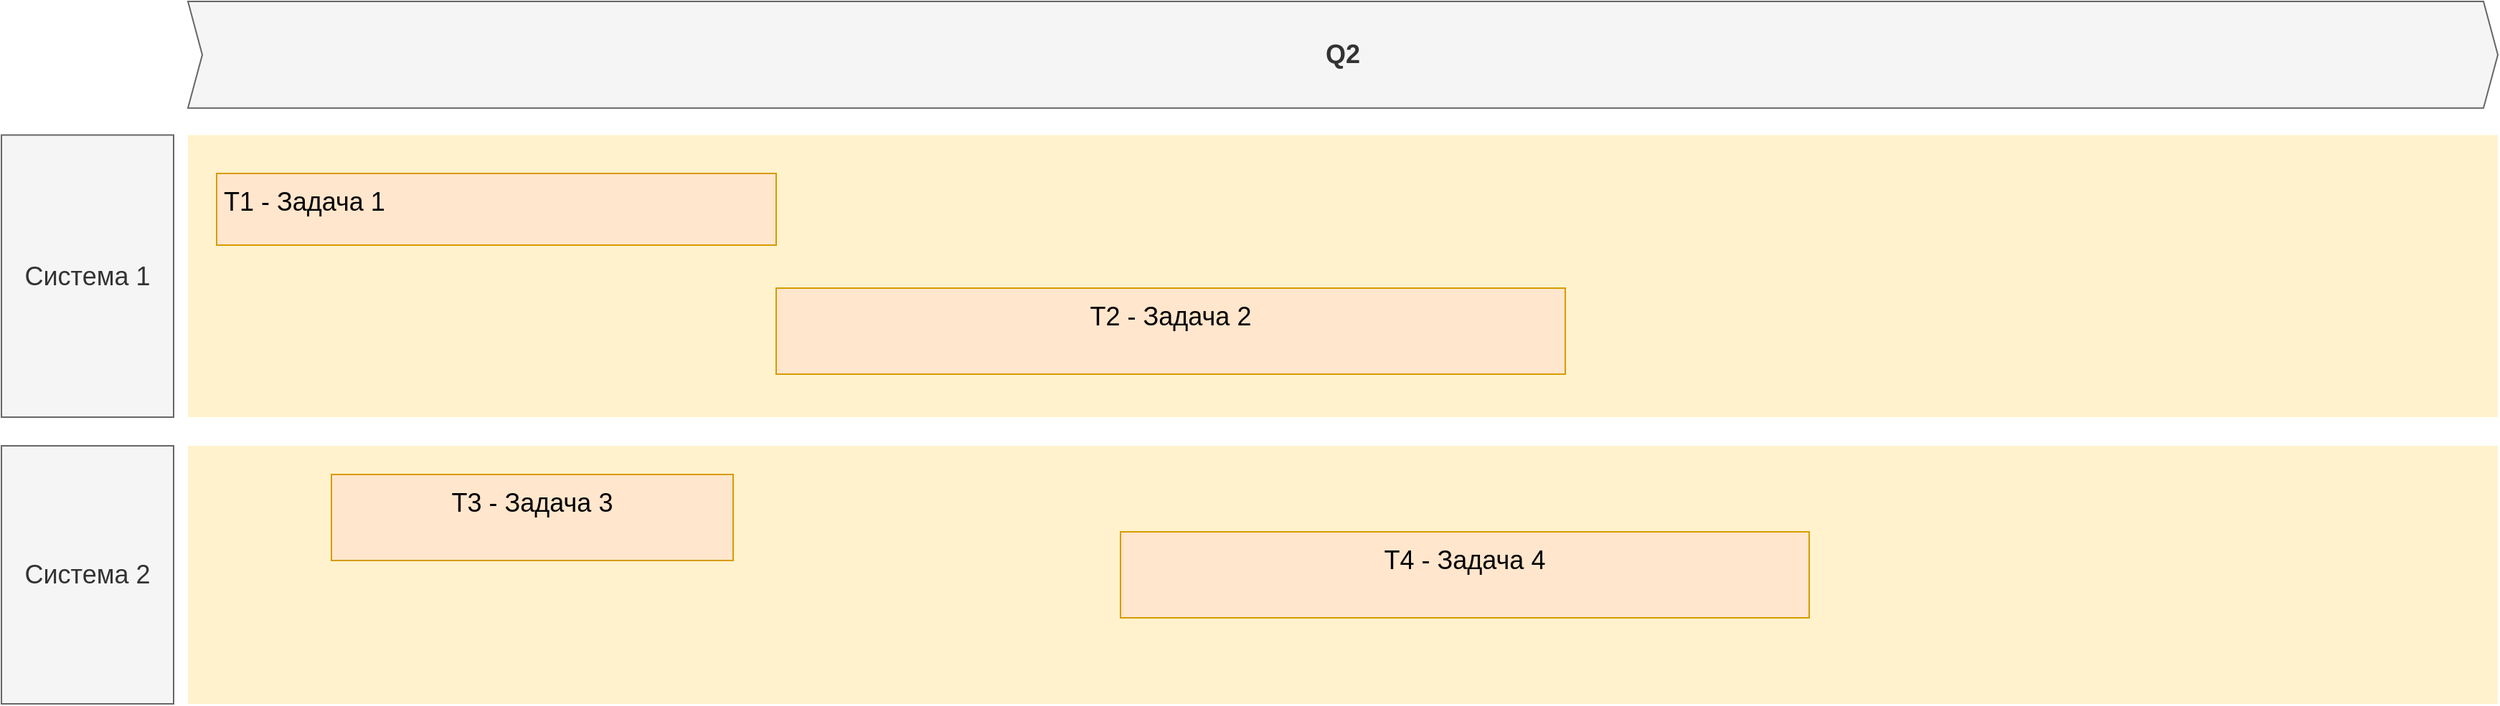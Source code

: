 <mxfile version="22.1.22" type="embed" pages="3">
  <diagram id="1zcTAVt1k4KSup7FvAfL" name="Roadmap">
    <mxGraphModel dx="4961" dy="3474" grid="1" gridSize="10" guides="1" tooltips="1" connect="1" arrows="1" fold="1" page="1" pageScale="1" pageWidth="3300" pageHeight="2339" math="0" shadow="0">
      <root>
        <mxCell id="3D7FDG2aXA9G618_Kong-0" />
        <mxCell id="3D7FDG2aXA9G618_Kong-1" parent="3D7FDG2aXA9G618_Kong-0" />
        <mxCell id="wGroBH12Sy7-OgBsN0fJ-2" value="" style="shape=rect;fillColor=#fff2cc;strokeColor=none;fontSize=24;html=1;whiteSpace=wrap;align=left;verticalAlign=top;spacing=5;rounded=0;" parent="3D7FDG2aXA9G618_Kong-1" vertex="1">
          <mxGeometry x="-2500" y="-930" width="1610" height="180" as="geometry" />
        </mxCell>
        <mxCell id="wGroBH12Sy7-OgBsN0fJ-4" value="" style="shape=rect;fillColor=#fff2cc;strokeColor=none;fontSize=24;html=1;whiteSpace=wrap;align=left;verticalAlign=top;spacing=5;rounded=0;" parent="3D7FDG2aXA9G618_Kong-1" vertex="1">
          <mxGeometry x="-2500" y="-1146.8" width="1610" height="196.8" as="geometry" />
        </mxCell>
        <mxCell id="wGroBH12Sy7-OgBsN0fJ-5" value="T1 - Задача 1" style="shape=rect;fillColor=#ffe6cc;strokeColor=#d79b00;fontSize=18;html=1;whiteSpace=wrap;align=left;verticalAlign=top;spacing=5;rounded=0;" parent="3D7FDG2aXA9G618_Kong-1" vertex="1">
          <mxGeometry x="-2480" y="-1120" width="390" height="50" as="geometry" />
        </mxCell>
        <mxCell id="wGroBH12Sy7-OgBsN0fJ-6" value="&lt;span style=&quot;text-align: left;&quot;&gt;T2 - Задача 2&lt;/span&gt;" style="shape=rect;fillColor=#ffe6cc;strokeColor=#d79b00;fontSize=18;html=1;whiteSpace=wrap;align=center;verticalAlign=top;spacing=5;rounded=0;" parent="3D7FDG2aXA9G618_Kong-1" vertex="1">
          <mxGeometry x="-2090" y="-1040" width="550" height="60" as="geometry" />
        </mxCell>
        <mxCell id="wGroBH12Sy7-OgBsN0fJ-7" value="Система 1" style="rounded=0;whiteSpace=wrap;html=1;fillColor=#f5f5f5;fontColor=#333333;strokeColor=#666666;fontSize=18;" parent="3D7FDG2aXA9G618_Kong-1" vertex="1">
          <mxGeometry x="-2630" y="-1146.8" width="120" height="196.8" as="geometry" />
        </mxCell>
        <mxCell id="wGroBH12Sy7-OgBsN0fJ-8" value="Система 2" style="rounded=0;whiteSpace=wrap;html=1;fillColor=#f5f5f5;fontColor=#333333;strokeColor=#666666;fontSize=18;" parent="3D7FDG2aXA9G618_Kong-1" vertex="1">
          <mxGeometry x="-2630" y="-930" width="120" height="180" as="geometry" />
        </mxCell>
        <mxCell id="wGroBH12Sy7-OgBsN0fJ-9" value="Q2" style="shape=step;perimeter=stepPerimeter;whiteSpace=wrap;html=1;fixedSize=1;size=10;fillColor=#f5f5f5;strokeColor=#666666;fontSize=18;fontStyle=1;align=center;rounded=0;fontColor=#333333;" parent="3D7FDG2aXA9G618_Kong-1" vertex="1">
          <mxGeometry x="-2500" y="-1240" width="1610" height="74.4" as="geometry" />
        </mxCell>
        <mxCell id="wGroBH12Sy7-OgBsN0fJ-11" value="T4 - Задача 4" style="shape=rect;fillColor=#ffe6cc;strokeColor=#d79b00;fontSize=18;html=1;whiteSpace=wrap;align=center;verticalAlign=top;spacing=5;rounded=0;" parent="3D7FDG2aXA9G618_Kong-1" vertex="1">
          <mxGeometry x="-1850" y="-870" width="480" height="60" as="geometry" />
        </mxCell>
        <mxCell id="wGroBH12Sy7-OgBsN0fJ-15" value="T3 - Задача 3" style="shape=rect;fillColor=#ffe6cc;strokeColor=#d79b00;fontSize=18;html=1;whiteSpace=wrap;align=center;verticalAlign=top;spacing=5;rounded=0;" parent="3D7FDG2aXA9G618_Kong-1" vertex="1">
          <mxGeometry x="-2400" y="-910" width="280" height="60" as="geometry" />
        </mxCell>
      </root>
    </mxGraphModel>
  </diagram>
  <diagram id="6faDem5PxRRIMGQd80wj" name="Roadmap_change">
    <mxGraphModel dx="7157" dy="4207" grid="1" gridSize="10" guides="1" tooltips="1" connect="1" arrows="1" fold="1" page="1" pageScale="1" pageWidth="3300" pageHeight="2339" math="0" shadow="0">
      <root>
        <mxCell id="0" />
        <mxCell id="1" parent="0" />
        <mxCell id="QlwB00z0-otb056kdUWZ-19" value="" style="shape=rect;fillColor=#fff2cc;strokeColor=none;fontSize=24;html=1;whiteSpace=wrap;align=left;verticalAlign=top;spacing=5;rounded=0;" parent="1" vertex="1">
          <mxGeometry x="-2500" y="-530" width="1620" height="190" as="geometry" />
        </mxCell>
        <mxCell id="QlwB00z0-otb056kdUWZ-18" value="" style="shape=rect;fillColor=#fff2cc;strokeColor=none;fontSize=24;html=1;whiteSpace=wrap;align=left;verticalAlign=top;spacing=5;rounded=0;" parent="1" vertex="1">
          <mxGeometry x="-2500" y="-730" width="1620" height="180" as="geometry" />
        </mxCell>
        <mxCell id="QlwB00z0-otb056kdUWZ-17" value="" style="shape=rect;fillColor=#fff2cc;strokeColor=none;fontSize=24;html=1;whiteSpace=wrap;align=left;verticalAlign=top;spacing=5;rounded=0;" parent="1" vertex="1">
          <mxGeometry x="-2500" y="-930" width="1610" height="180" as="geometry" />
        </mxCell>
        <mxCell id="QlwB00z0-otb056kdUWZ-3" value="" style="shape=rect;fillColor=#fff2cc;strokeColor=none;fontSize=24;html=1;whiteSpace=wrap;align=left;verticalAlign=top;spacing=5;rounded=0;" parent="1" vertex="1">
          <mxGeometry x="-2500" y="-1146.8" width="1610" height="196.8" as="geometry" />
        </mxCell>
        <mxCell id="QlwB00z0-otb056kdUWZ-4" value="T1 - API сервиса интеграции депозитов АБС" style="shape=rect;fillColor=#ffe6cc;strokeColor=#d79b00;fontSize=18;html=1;whiteSpace=wrap;align=left;verticalAlign=top;spacing=5;rounded=0;" parent="1" vertex="1">
          <mxGeometry x="-2480" y="-1120" width="390" height="50" as="geometry" />
        </mxCell>
        <mxCell id="QlwB00z0-otb056kdUWZ-5" value="T2 - Передача файлов на SFTP-сервер" style="shape=rect;fillColor=#ffe6cc;strokeColor=#d79b00;fontSize=18;html=1;whiteSpace=wrap;align=center;verticalAlign=top;spacing=5;rounded=0;" parent="1" vertex="1">
          <mxGeometry x="-2120" y="-1040" width="550" height="60" as="geometry" />
        </mxCell>
        <mxCell id="QlwB00z0-otb056kdUWZ-6" value="АБС&lt;div&gt;Сервис интеграции депозитов&lt;/div&gt;" style="rounded=0;whiteSpace=wrap;html=1;fillColor=#f5f5f5;fontColor=#333333;strokeColor=#666666;fontSize=18;" parent="1" vertex="1">
          <mxGeometry x="-2630" y="-1146.8" width="120" height="196.8" as="geometry" />
        </mxCell>
        <mxCell id="QlwB00z0-otb056kdUWZ-7" value="SFTP" style="rounded=0;whiteSpace=wrap;html=1;fillColor=#f5f5f5;fontColor=#333333;strokeColor=#666666;fontSize=18;" parent="1" vertex="1">
          <mxGeometry x="-2630" y="-930" width="120" height="180" as="geometry" />
        </mxCell>
        <mxCell id="QlwB00z0-otb056kdUWZ-8" value="Q2" style="shape=step;perimeter=stepPerimeter;whiteSpace=wrap;html=1;fixedSize=1;size=10;fillColor=#f5f5f5;strokeColor=#666666;fontSize=18;fontStyle=1;align=center;rounded=0;fontColor=#333333;" parent="1" vertex="1">
          <mxGeometry x="-2500" y="-1240" width="1610" height="74.4" as="geometry" />
        </mxCell>
        <mxCell id="QlwB00z0-otb056kdUWZ-11" value="T5 - Вывод ставок пользователю системы колл-центра" style="shape=rect;fillColor=#ffe6cc;strokeColor=#d79b00;fontSize=18;html=1;whiteSpace=wrap;align=center;verticalAlign=top;spacing=5;rounded=0;" parent="1" vertex="1">
          <mxGeometry x="-1860" y="-640" width="940" height="50" as="geometry" />
        </mxCell>
        <mxCell id="QlwB00z0-otb056kdUWZ-12" value="T4 - Получение ставок через API интеграции АБС" style="shape=rect;fillColor=#ffe6cc;strokeColor=#d79b00;fontSize=18;html=1;whiteSpace=wrap;align=center;verticalAlign=top;spacing=5;rounded=0;" parent="1" vertex="1">
          <mxGeometry x="-2060" y="-720" width="480" height="60" as="geometry" />
        </mxCell>
        <mxCell id="QlwB00z0-otb056kdUWZ-13" value="T6 - Получение файлов с SFTP для операторов партнера" style="shape=rect;fillColor=#ffe6cc;strokeColor=#d79b00;fontSize=18;html=1;whiteSpace=wrap;align=center;verticalAlign=top;spacing=5;rounded=0;" parent="1" vertex="1">
          <mxGeometry x="-1560" y="-470" width="640" height="50" as="geometry" />
        </mxCell>
        <mxCell id="QlwB00z0-otb056kdUWZ-14" value="Система колл-центра" style="rounded=0;whiteSpace=wrap;html=1;fillColor=#f5f5f5;fontColor=#333333;strokeColor=#666666;fontSize=18;" parent="1" vertex="1">
          <mxGeometry x="-2630" y="-730" width="120" height="180" as="geometry" />
        </mxCell>
        <mxCell id="QlwB00z0-otb056kdUWZ-15" value="Система&amp;nbsp; партнерского колл-центра" style="rounded=0;whiteSpace=wrap;html=1;fillColor=#f5f5f5;fontColor=#333333;strokeColor=#666666;fontSize=18;" parent="1" vertex="1">
          <mxGeometry x="-2630" y="-530" width="120" height="190" as="geometry" />
        </mxCell>
        <mxCell id="QlwB00z0-otb056kdUWZ-16" value="T3 - Развернуть SFTP сервер" style="shape=rect;fillColor=#ffe6cc;strokeColor=#d79b00;fontSize=18;html=1;whiteSpace=wrap;align=center;verticalAlign=top;spacing=5;rounded=0;" parent="1" vertex="1">
          <mxGeometry x="-2400" y="-910" width="280" height="60" as="geometry" />
        </mxCell>
      </root>
    </mxGraphModel>
  </diagram>
  <diagram id="JDCeIwPB_j4cEsDMjzoA" name="Result">
    <mxGraphModel dx="4969" dy="3473" grid="1" gridSize="10" guides="1" tooltips="1" connect="1" arrows="1" fold="1" page="1" pageScale="1" pageWidth="827" pageHeight="1169" math="0" shadow="0">
      <root>
        <mxCell id="0" />
        <mxCell id="1" parent="0" />
        <mxCell id="kXdAT5Pf6SmMDXkXD_cQ-1" value="" style="shape=rect;fillColor=#fff2cc;strokeColor=none;fontSize=24;html=1;whiteSpace=wrap;align=left;verticalAlign=top;spacing=5;rounded=0;" parent="1" vertex="1">
          <mxGeometry x="-2500" y="-480" width="1620" height="190" as="geometry" />
        </mxCell>
        <mxCell id="kXdAT5Pf6SmMDXkXD_cQ-2" value="" style="shape=rect;fillColor=#fff2cc;strokeColor=none;fontSize=24;html=1;whiteSpace=wrap;align=left;verticalAlign=top;spacing=5;rounded=0;" parent="1" vertex="1">
          <mxGeometry x="-2500" y="-730" width="1620" height="220" as="geometry" />
        </mxCell>
        <mxCell id="kXdAT5Pf6SmMDXkXD_cQ-3" value="" style="shape=rect;fillColor=#fff2cc;strokeColor=none;fontSize=24;html=1;whiteSpace=wrap;align=left;verticalAlign=top;spacing=5;rounded=0;" parent="1" vertex="1">
          <mxGeometry x="-2500" y="-930" width="1610" height="180" as="geometry" />
        </mxCell>
        <mxCell id="kXdAT5Pf6SmMDXkXD_cQ-4" value="" style="shape=rect;fillColor=#fff2cc;strokeColor=none;fontSize=24;html=1;whiteSpace=wrap;align=left;verticalAlign=top;spacing=5;rounded=0;" parent="1" vertex="1">
          <mxGeometry x="-2500" y="-1146.8" width="1610" height="196.8" as="geometry" />
        </mxCell>
        <mxCell id="kXdAT5Pf6SmMDXkXD_cQ-5" value="API сервиса интеграции депозитов АБС" style="shape=rect;fillColor=#ffe6cc;strokeColor=#d79b00;fontSize=18;html=1;whiteSpace=wrap;align=left;verticalAlign=top;spacing=5;rounded=0;" parent="1" vertex="1">
          <mxGeometry x="-2480" y="-1120" width="390" height="50" as="geometry" />
        </mxCell>
        <mxCell id="kXdAT5Pf6SmMDXkXD_cQ-6" value="Система управления ставками" style="rounded=0;whiteSpace=wrap;html=1;fillColor=#f5f5f5;fontColor=#333333;strokeColor=#666666;fontSize=18;" parent="1" vertex="1">
          <mxGeometry x="-2630" y="-1146.8" width="120" height="196.8" as="geometry" />
        </mxCell>
        <mxCell id="kXdAT5Pf6SmMDXkXD_cQ-7" value="SFTP" style="rounded=0;whiteSpace=wrap;html=1;fillColor=#f5f5f5;fontColor=#333333;strokeColor=#666666;fontSize=18;" parent="1" vertex="1">
          <mxGeometry x="-2630" y="-930" width="120" height="180" as="geometry" />
        </mxCell>
        <mxCell id="kXdAT5Pf6SmMDXkXD_cQ-8" value="6мес" style="shape=step;perimeter=stepPerimeter;whiteSpace=wrap;html=1;fixedSize=1;size=10;fillColor=#f5f5f5;strokeColor=#666666;fontSize=18;fontStyle=1;align=center;rounded=0;fontColor=#333333;" parent="1" vertex="1">
          <mxGeometry x="-2500" y="-1240" width="1610" height="74.4" as="geometry" />
        </mxCell>
        <mxCell id="kXdAT5Pf6SmMDXkXD_cQ-9" value="Система колл-центра" style="rounded=0;whiteSpace=wrap;html=1;fillColor=#f5f5f5;fontColor=#333333;strokeColor=#666666;fontSize=18;" parent="1" vertex="1">
          <mxGeometry x="-2630" y="-730" width="120" height="220" as="geometry" />
        </mxCell>
        <mxCell id="kXdAT5Pf6SmMDXkXD_cQ-10" value="Система&amp;nbsp; партнерского колл-центра" style="rounded=0;whiteSpace=wrap;html=1;fillColor=#f5f5f5;fontColor=#333333;strokeColor=#666666;fontSize=18;" parent="1" vertex="1">
          <mxGeometry x="-2630" y="-480" width="120" height="190" as="geometry" />
        </mxCell>
        <mxCell id="kXdAT5Pf6SmMDXkXD_cQ-11" value="" style="shape=rect;fillColor=#fff2cc;strokeColor=none;fontSize=24;html=1;whiteSpace=wrap;align=left;verticalAlign=top;spacing=5;rounded=0;" parent="1" vertex="1">
          <mxGeometry x="-870" y="-480" width="1620" height="190" as="geometry" />
        </mxCell>
        <mxCell id="kXdAT5Pf6SmMDXkXD_cQ-12" value="" style="shape=rect;fillColor=#fff2cc;strokeColor=none;fontSize=24;html=1;whiteSpace=wrap;align=left;verticalAlign=top;spacing=5;rounded=0;" parent="1" vertex="1">
          <mxGeometry x="-870" y="-730" width="1620" height="180" as="geometry" />
        </mxCell>
        <mxCell id="kXdAT5Pf6SmMDXkXD_cQ-13" value="" style="shape=rect;fillColor=#fff2cc;strokeColor=none;fontSize=24;html=1;whiteSpace=wrap;align=left;verticalAlign=top;spacing=5;rounded=0;" parent="1" vertex="1">
          <mxGeometry x="-870" y="-930" width="1610" height="180" as="geometry" />
        </mxCell>
        <mxCell id="kXdAT5Pf6SmMDXkXD_cQ-14" value="" style="shape=rect;fillColor=#fff2cc;strokeColor=none;fontSize=24;html=1;whiteSpace=wrap;align=left;verticalAlign=top;spacing=5;rounded=0;" parent="1" vertex="1">
          <mxGeometry x="-870" y="-1146.8" width="1610" height="196.8" as="geometry" />
        </mxCell>
        <mxCell id="kXdAT5Pf6SmMDXkXD_cQ-15" value="12мес" style="shape=step;perimeter=stepPerimeter;whiteSpace=wrap;html=1;fixedSize=1;size=10;fillColor=#f5f5f5;strokeColor=#666666;fontSize=18;fontStyle=1;align=center;rounded=0;fontColor=#333333;" parent="1" vertex="1">
          <mxGeometry x="-870" y="-1240" width="1610" height="74.4" as="geometry" />
        </mxCell>
        <mxCell id="kXdAT5Pf6SmMDXkXD_cQ-16" value="&lt;p data-pm-slice=&quot;1 1 [&amp;quot;list&amp;quot;,{&amp;quot;spread&amp;quot;:false,&amp;quot;start&amp;quot;:2579,&amp;quot;end&amp;quot;:2782},&amp;quot;regular_list_item&amp;quot;,{&amp;quot;start&amp;quot;:2626,&amp;quot;end&amp;quot;:2680}]&quot;&gt;Настройка SFTP-сервера для передачи данных партнёру.&lt;/p&gt;" style="shape=rect;fillColor=#ffe6cc;strokeColor=#d79b00;fontSize=18;html=1;whiteSpace=wrap;align=left;verticalAlign=top;spacing=5;rounded=0;" parent="1" vertex="1">
          <mxGeometry x="-2490" y="-905" width="390" height="85" as="geometry" />
        </mxCell>
        <mxCell id="kXdAT5Pf6SmMDXkXD_cQ-17" value="&lt;p data-pm-slice=&quot;1 1 [&amp;quot;list&amp;quot;,{&amp;quot;spread&amp;quot;:false,&amp;quot;start&amp;quot;:2579,&amp;quot;end&amp;quot;:2782},&amp;quot;regular_list_item&amp;quot;,{&amp;quot;start&amp;quot;:2626,&amp;quot;end&amp;quot;:2680}]&quot;&gt;Определение требований к API для кол-центра.&lt;/p&gt;&lt;p data-pm-slice=&quot;1 1 [&amp;quot;list&amp;quot;,{&amp;quot;spread&amp;quot;:false,&amp;quot;start&amp;quot;:2579,&amp;quot;end&amp;quot;:2782},&amp;quot;regular_list_item&amp;quot;,{&amp;quot;start&amp;quot;:2626,&amp;quot;end&amp;quot;:2680}]&quot;&gt;&lt;br&gt;&lt;/p&gt;" style="shape=rect;fillColor=#ffe6cc;strokeColor=#d79b00;fontSize=18;html=1;whiteSpace=wrap;align=left;verticalAlign=top;spacing=5;rounded=0;" parent="1" vertex="1">
          <mxGeometry x="-2490" y="-710" width="240" height="85" as="geometry" />
        </mxCell>
        <mxCell id="kXdAT5Pf6SmMDXkXD_cQ-18" value="&lt;p data-pm-slice=&quot;1 1 [&amp;quot;list&amp;quot;,{&amp;quot;spread&amp;quot;:false,&amp;quot;start&amp;quot;:2579,&amp;quot;end&amp;quot;:2782},&amp;quot;regular_list_item&amp;quot;,{&amp;quot;start&amp;quot;:2716,&amp;quot;end&amp;quot;:2782}]&quot;&gt;Обновление процессов в АБС для учёта ставок в отдельной системе.&lt;/p&gt;" style="shape=rect;fillColor=#ffe6cc;strokeColor=#d79b00;fontSize=18;html=1;whiteSpace=wrap;align=left;verticalAlign=top;spacing=5;rounded=0;" parent="1" vertex="1">
          <mxGeometry x="-2480" y="-1060" width="390" height="80" as="geometry" />
        </mxCell>
        <mxCell id="kXdAT5Pf6SmMDXkXD_cQ-19" value="&lt;p data-pm-slice=&quot;1 1 [&amp;quot;list&amp;quot;,{&amp;quot;spread&amp;quot;:false,&amp;quot;start&amp;quot;:2579,&amp;quot;end&amp;quot;:2782},&amp;quot;regular_list_item&amp;quot;,{&amp;quot;start&amp;quot;:2716,&amp;quot;end&amp;quot;:2782}]&quot;&gt;&lt;span style=&quot;text-align: center;&quot;&gt;T4 - Получение ставок через API интеграции АБС&lt;/span&gt;&lt;/p&gt;" style="shape=rect;fillColor=#ffe6cc;strokeColor=#d79b00;fontSize=18;html=1;whiteSpace=wrap;align=left;verticalAlign=top;spacing=5;rounded=0;" parent="1" vertex="1">
          <mxGeometry x="-2060" y="-705" width="450" height="85" as="geometry" />
        </mxCell>
        <mxCell id="kXdAT5Pf6SmMDXkXD_cQ-20" value="&lt;p data-pm-slice=&quot;1 1 [&amp;quot;list&amp;quot;,{&amp;quot;spread&amp;quot;:false,&amp;quot;start&amp;quot;:2828,&amp;quot;end&amp;quot;:3055},&amp;quot;regular_list_item&amp;quot;,{&amp;quot;start&amp;quot;:2883,&amp;quot;end&amp;quot;:2939}]&quot;&gt;Настройка системы выгрузки ставок в файл для партнёра&lt;/p&gt;" style="shape=rect;fillColor=#ffe6cc;strokeColor=#d79b00;fontSize=18;html=1;whiteSpace=wrap;align=left;verticalAlign=top;spacing=5;rounded=0;" parent="1" vertex="1">
          <mxGeometry x="-2060" y="-1120" width="390" height="80" as="geometry" />
        </mxCell>
        <mxCell id="kXdAT5Pf6SmMDXkXD_cQ-22" value="&lt;p data-pm-slice=&quot;1 1 [&amp;quot;list&amp;quot;,{&amp;quot;spread&amp;quot;:false,&amp;quot;start&amp;quot;:3100,&amp;quot;end&amp;quot;:3269},&amp;quot;regular_list_item&amp;quot;,{&amp;quot;start&amp;quot;:3100,&amp;quot;end&amp;quot;:3138}]&quot;&gt;Нагрузочное тестирование кол-центра.&lt;/p&gt;" style="shape=rect;fillColor=#ffe6cc;strokeColor=#d79b00;fontSize=18;html=1;whiteSpace=wrap;align=left;verticalAlign=top;spacing=5;rounded=0;" parent="1" vertex="1">
          <mxGeometry x="-1230" y="-702.5" width="340" height="80" as="geometry" />
        </mxCell>
        <mxCell id="kXdAT5Pf6SmMDXkXD_cQ-23" value="" style="shape=rect;fillColor=#fff2cc;strokeColor=none;fontSize=24;html=1;whiteSpace=wrap;align=left;verticalAlign=top;spacing=5;rounded=0;" parent="1" vertex="1">
          <mxGeometry x="-2500" y="-477.5" width="1620" height="190" as="geometry" />
        </mxCell>
        <mxCell id="kXdAT5Pf6SmMDXkXD_cQ-24" value="&lt;p data-pm-slice=&quot;1 1 [&amp;quot;list&amp;quot;,{&amp;quot;spread&amp;quot;:false,&amp;quot;start&amp;quot;:2828,&amp;quot;end&amp;quot;:3055},&amp;quot;regular_list_item&amp;quot;,{&amp;quot;start&amp;quot;:2940,&amp;quot;end&amp;quot;:2992}]&quot;&gt;Тестирование обновления ставок в реальном времени.&lt;/p&gt;" style="shape=rect;fillColor=#ffe6cc;strokeColor=#d79b00;fontSize=18;html=1;whiteSpace=wrap;align=left;verticalAlign=top;spacing=5;rounded=0;" parent="1" vertex="1">
          <mxGeometry x="-1580" y="-705" width="340" height="80" as="geometry" />
        </mxCell>
        <mxCell id="kXdAT5Pf6SmMDXkXD_cQ-25" value="&lt;p data-pm-slice=&quot;1 1 [&amp;quot;list&amp;quot;,{&amp;quot;spread&amp;quot;:false,&amp;quot;start&amp;quot;:3100,&amp;quot;end&amp;quot;:3269},&amp;quot;regular_list_item&amp;quot;,{&amp;quot;start&amp;quot;:3139,&amp;quot;end&amp;quot;:3181}]&quot;&gt;Тестирование передачи файлов через SFTP.&lt;/p&gt;" style="shape=rect;fillColor=#ffe6cc;strokeColor=#d79b00;fontSize=18;html=1;whiteSpace=wrap;align=left;verticalAlign=top;spacing=5;rounded=0;" parent="1" vertex="1">
          <mxGeometry x="-1580" y="-610" width="340" height="80" as="geometry" />
        </mxCell>
        <mxCell id="kXdAT5Pf6SmMDXkXD_cQ-26" value="&lt;p data-pm-slice=&quot;1 1 [&amp;quot;list&amp;quot;,{&amp;quot;spread&amp;quot;:false,&amp;quot;start&amp;quot;:3100,&amp;quot;end&amp;quot;:3269},&amp;quot;regular_list_item&amp;quot;,{&amp;quot;start&amp;quot;:3139,&amp;quot;end&amp;quot;:3181}]&quot;&gt;Исправление выявленных багов.&lt;/p&gt;&lt;p data-pm-slice=&quot;1 1 [&amp;quot;list&amp;quot;,{&amp;quot;spread&amp;quot;:false,&amp;quot;start&amp;quot;:3100,&amp;quot;end&amp;quot;:3269},&amp;quot;regular_list_item&amp;quot;,{&amp;quot;start&amp;quot;:3139,&amp;quot;end&amp;quot;:3181}]&quot;&gt;&lt;br&gt;&lt;/p&gt;" style="shape=rect;fillColor=#ffe6cc;strokeColor=#d79b00;fontSize=18;html=1;whiteSpace=wrap;align=left;verticalAlign=top;spacing=5;rounded=0;" parent="1" vertex="1">
          <mxGeometry x="-1230" y="-610" width="340" height="80" as="geometry" />
        </mxCell>
        <mxCell id="kXdAT5Pf6SmMDXkXD_cQ-27" value="&lt;p data-pm-slice=&quot;1 1 [&amp;quot;list&amp;quot;,{&amp;quot;spread&amp;quot;:false,&amp;quot;start&amp;quot;:3313,&amp;quot;end&amp;quot;:3522},&amp;quot;regular_list_item&amp;quot;,{&amp;quot;start&amp;quot;:3313,&amp;quot;end&amp;quot;:3354}]&quot;&gt;Постепенный запуск системы в продакшен.&lt;/p&gt;" style="shape=rect;fillColor=#ffe6cc;strokeColor=#d79b00;fontSize=18;html=1;whiteSpace=wrap;align=left;verticalAlign=top;spacing=5;rounded=0;" parent="1" vertex="1">
          <mxGeometry x="-1300" y="-1130" width="390" height="80" as="geometry" />
        </mxCell>
        <mxCell id="kXdAT5Pf6SmMDXkXD_cQ-28" value="&lt;p data-pm-slice=&quot;1 1 [&amp;quot;list&amp;quot;,{&amp;quot;spread&amp;quot;:false,&amp;quot;start&amp;quot;:3566,&amp;quot;end&amp;quot;:3884},&amp;quot;regular_list_item&amp;quot;,{&amp;quot;start&amp;quot;:3566,&amp;quot;end&amp;quot;:3606}]&quot;&gt;Автоматизация обновления ставок в АБС.&lt;/p&gt;" style="shape=rect;fillColor=#ffe6cc;strokeColor=#d79b00;fontSize=18;html=1;whiteSpace=wrap;align=left;verticalAlign=top;spacing=5;rounded=0;" parent="1" vertex="1">
          <mxGeometry x="-850" y="-1130" width="390" height="80" as="geometry" />
        </mxCell>
        <mxCell id="kXdAT5Pf6SmMDXkXD_cQ-29" value="&lt;p data-pm-slice=&quot;1 1 [&amp;quot;list&amp;quot;,{&amp;quot;spread&amp;quot;:false,&amp;quot;start&amp;quot;:3566,&amp;quot;end&amp;quot;:3884},&amp;quot;regular_list_item&amp;quot;,{&amp;quot;start&amp;quot;:3607,&amp;quot;end&amp;quot;:3658}]&quot;&gt;Оптимизация загрузки ставок для высокой нагрузки.&lt;/p&gt;" style="shape=rect;fillColor=#ffe6cc;strokeColor=#d79b00;fontSize=18;html=1;whiteSpace=wrap;align=left;verticalAlign=top;spacing=5;rounded=0;" parent="1" vertex="1">
          <mxGeometry x="-440" y="-1130" width="390" height="80" as="geometry" />
        </mxCell>
        <mxCell id="kXdAT5Pf6SmMDXkXD_cQ-30" value="&lt;p data-pm-slice=&quot;1 1 [&amp;quot;list&amp;quot;,{&amp;quot;spread&amp;quot;:false,&amp;quot;start&amp;quot;:3566,&amp;quot;end&amp;quot;:3884},&amp;quot;regular_list_item&amp;quot;,{&amp;quot;start&amp;quot;:3752,&amp;quot;end&amp;quot;:3820}]&quot;&gt;Возможность динамического обновления ставок без участия бэк-офиса.&lt;/p&gt;" style="shape=rect;fillColor=#ffe6cc;strokeColor=#d79b00;fontSize=18;html=1;whiteSpace=wrap;align=left;verticalAlign=top;spacing=5;rounded=0;" parent="1" vertex="1">
          <mxGeometry x="-30" y="-1130" width="390" height="80" as="geometry" />
        </mxCell>
        <mxCell id="kXdAT5Pf6SmMDXkXD_cQ-31" value="&lt;meta charset=&quot;utf-8&quot;&gt;&lt;p data-pm-slice=&quot;1 1 [&amp;quot;list&amp;quot;,{&amp;quot;spread&amp;quot;:false,&amp;quot;start&amp;quot;:3566,&amp;quot;end&amp;quot;:3884},&amp;quot;regular_list_item&amp;quot;,{&amp;quot;start&amp;quot;:3821,&amp;quot;end&amp;quot;:3884}]&quot;&gt;&lt;span&gt;Интеграция партнёрского кол-центра в единую экосистему банка.&lt;/span&gt;&lt;/p&gt;" style="shape=rect;fillColor=#ffe6cc;strokeColor=#d79b00;fontSize=18;html=1;whiteSpace=wrap;align=left;verticalAlign=top;spacing=5;rounded=0;" parent="1" vertex="1">
          <mxGeometry x="-840" y="-460" width="1560" height="80" as="geometry" />
        </mxCell>
        <mxCell id="QeJZ3uY0WGlsjCVxP56S-1" value="T6 - Получение файлов с SFTP для операторов партнера" style="shape=rect;fillColor=#ffe6cc;strokeColor=#d79b00;fontSize=18;html=1;whiteSpace=wrap;align=center;verticalAlign=top;spacing=5;rounded=0;" parent="1" vertex="1">
          <mxGeometry x="-1530" y="-450" width="640" height="50" as="geometry" />
        </mxCell>
      </root>
    </mxGraphModel>
  </diagram>
</mxfile>
